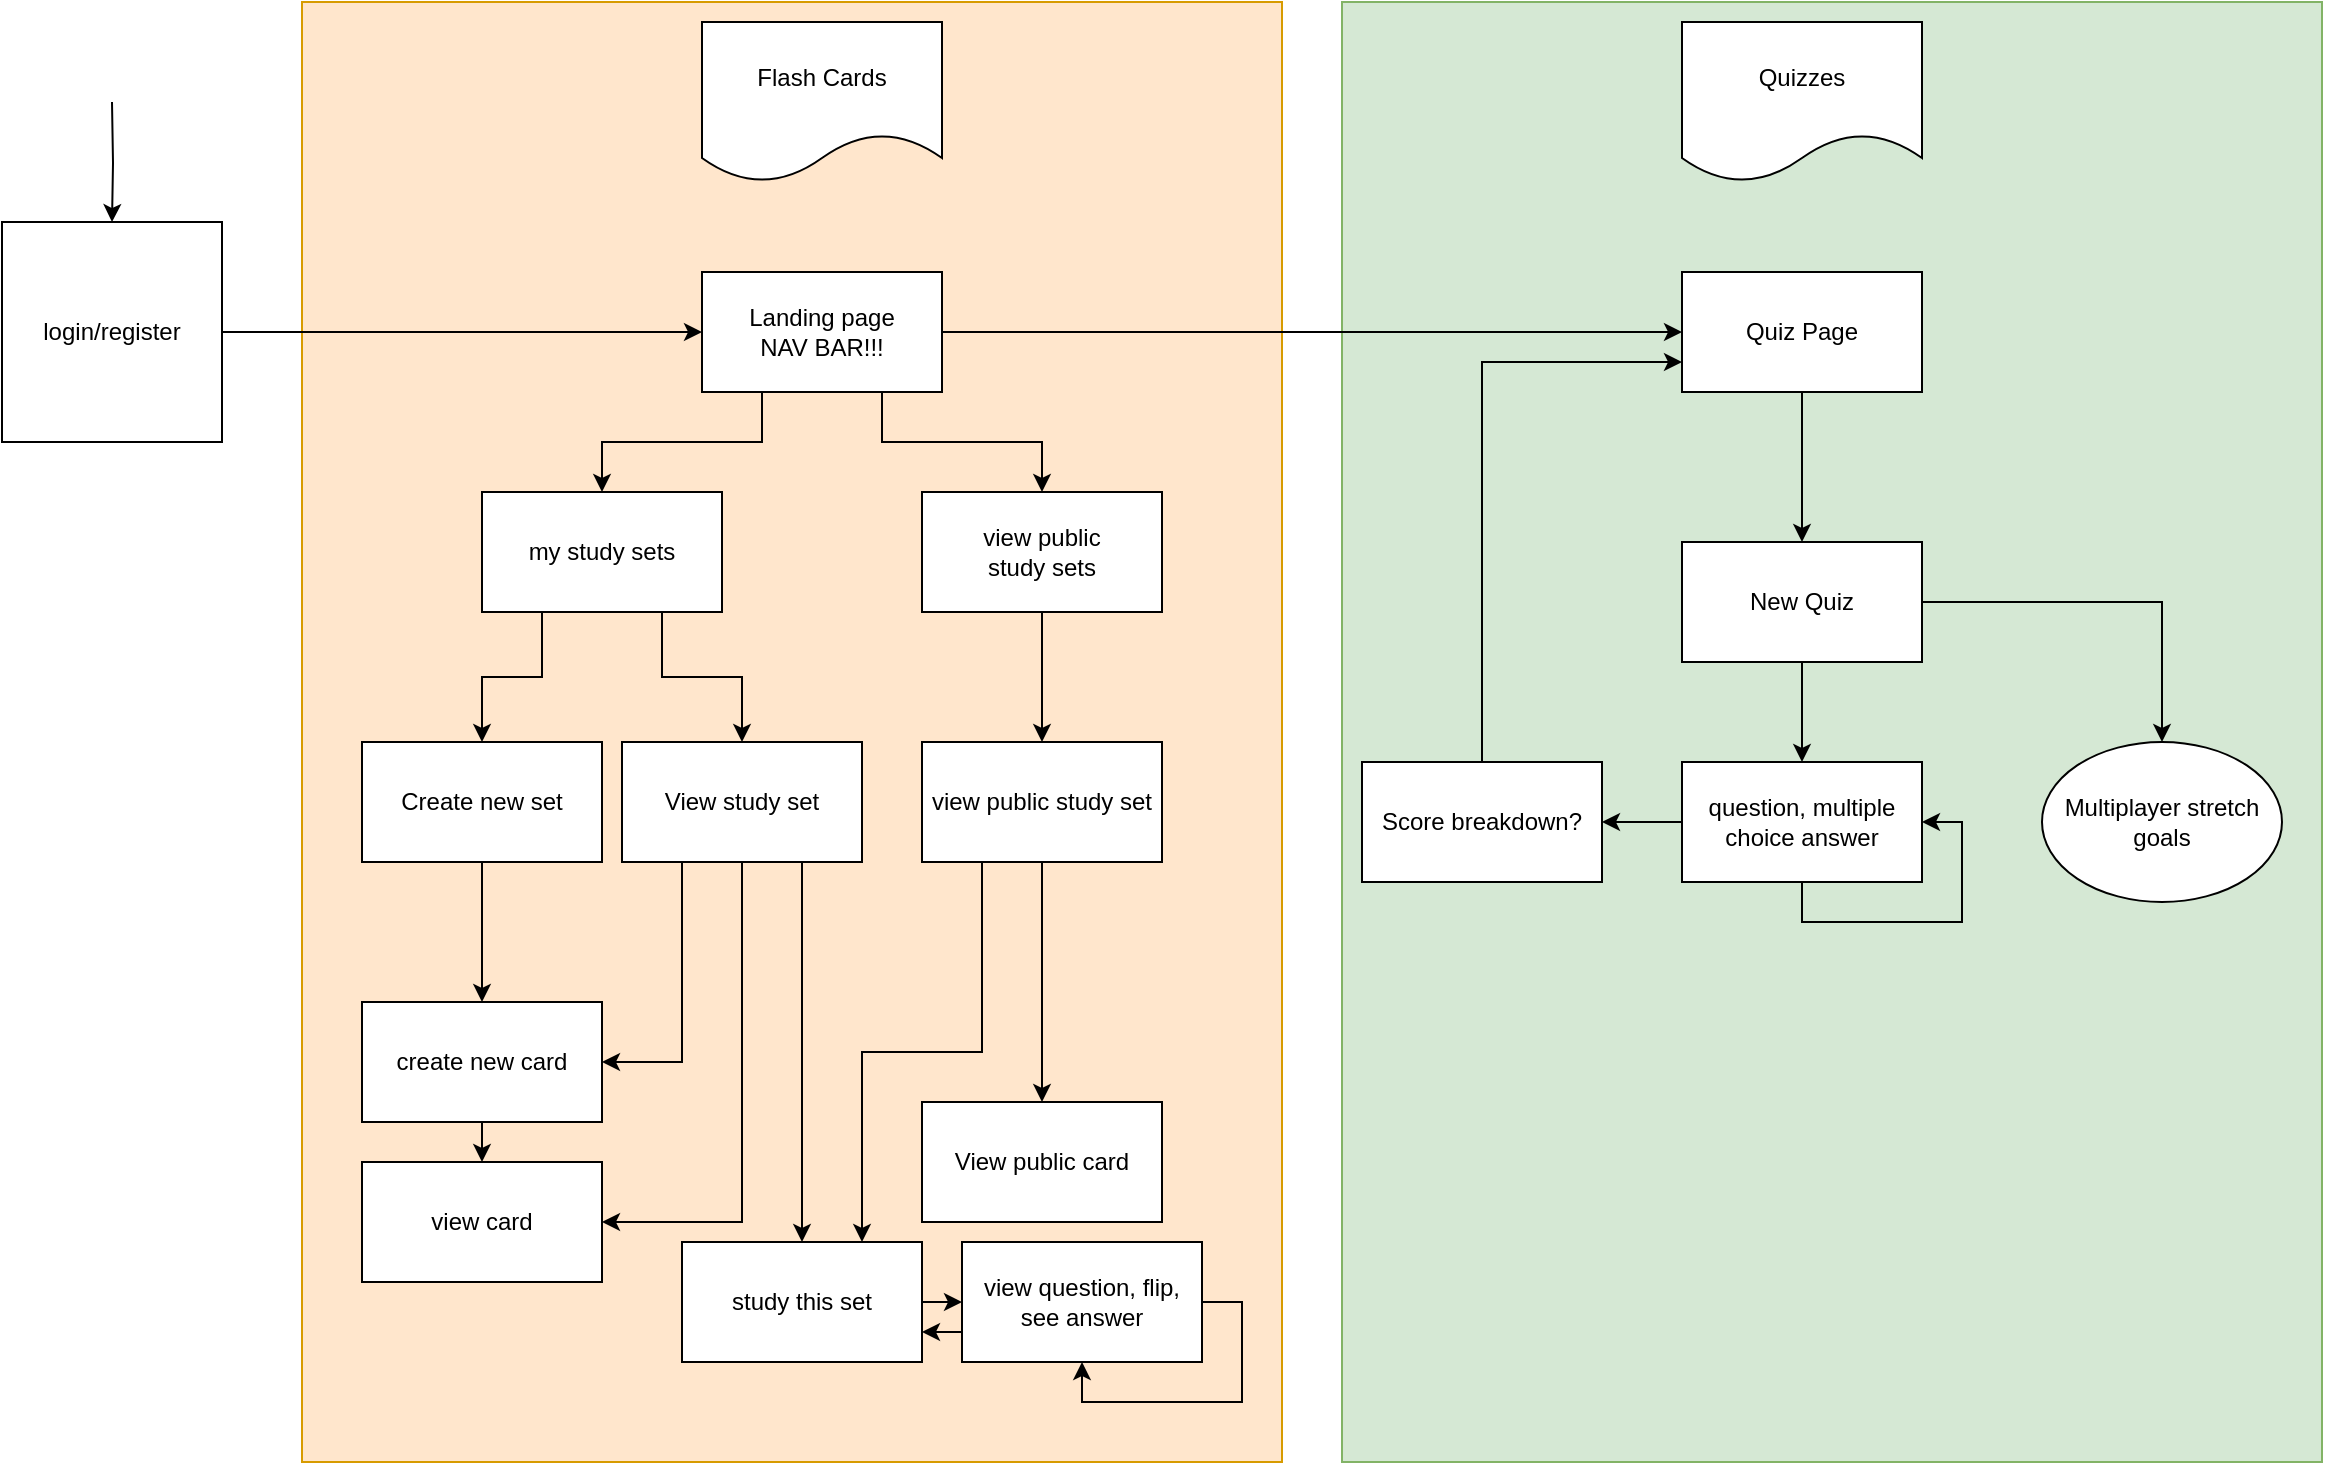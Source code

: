 <mxfile version="14.7.10" type="device"><diagram id="AHVMKV3UdqJPs_vSzWol" name="Page-1"><mxGraphModel dx="1422" dy="804" grid="1" gridSize="10" guides="1" tooltips="1" connect="1" arrows="1" fold="1" page="1" pageScale="1" pageWidth="1100" pageHeight="850" math="0" shadow="0"><root><mxCell id="0"/><mxCell id="1" parent="0"/><mxCell id="mq3_3G2kUZfwANFpXtip-54" value="" style="rounded=0;whiteSpace=wrap;html=1;fillColor=#d5e8d4;strokeColor=#82b366;" vertex="1" parent="1"><mxGeometry x="690" y="40" width="490" height="730" as="geometry"/></mxCell><mxCell id="mq3_3G2kUZfwANFpXtip-53" value="" style="rounded=0;whiteSpace=wrap;html=1;fillColor=#ffe6cc;strokeColor=#d79b00;" vertex="1" parent="1"><mxGeometry x="170" y="40" width="490" height="730" as="geometry"/></mxCell><mxCell id="mq3_3G2kUZfwANFpXtip-18" style="edgeStyle=orthogonalEdgeStyle;rounded=0;orthogonalLoop=1;jettySize=auto;html=1;exitX=1;exitY=0.5;exitDx=0;exitDy=0;entryX=0;entryY=0.5;entryDx=0;entryDy=0;" edge="1" parent="1" source="mq3_3G2kUZfwANFpXtip-1" target="mq3_3G2kUZfwANFpXtip-17"><mxGeometry relative="1" as="geometry"/></mxCell><mxCell id="mq3_3G2kUZfwANFpXtip-1" value="login/register" style="whiteSpace=wrap;html=1;aspect=fixed;" vertex="1" parent="1"><mxGeometry x="20" y="150" width="110" height="110" as="geometry"/></mxCell><mxCell id="mq3_3G2kUZfwANFpXtip-12" style="edgeStyle=orthogonalEdgeStyle;rounded=0;orthogonalLoop=1;jettySize=auto;html=1;exitX=0.25;exitY=1;exitDx=0;exitDy=0;entryX=0.5;entryY=0;entryDx=0;entryDy=0;" edge="1" parent="1" source="mq3_3G2kUZfwANFpXtip-3" target="mq3_3G2kUZfwANFpXtip-5"><mxGeometry relative="1" as="geometry"/></mxCell><mxCell id="mq3_3G2kUZfwANFpXtip-15" style="edgeStyle=orthogonalEdgeStyle;rounded=0;orthogonalLoop=1;jettySize=auto;html=1;exitX=0.75;exitY=1;exitDx=0;exitDy=0;entryX=0.5;entryY=0;entryDx=0;entryDy=0;" edge="1" parent="1" source="mq3_3G2kUZfwANFpXtip-3" target="mq3_3G2kUZfwANFpXtip-14"><mxGeometry relative="1" as="geometry"/></mxCell><mxCell id="mq3_3G2kUZfwANFpXtip-3" value="my study sets" style="rounded=0;whiteSpace=wrap;html=1;" vertex="1" parent="1"><mxGeometry x="260" y="285" width="120" height="60" as="geometry"/></mxCell><mxCell id="mq3_3G2kUZfwANFpXtip-13" style="edgeStyle=orthogonalEdgeStyle;rounded=0;orthogonalLoop=1;jettySize=auto;html=1;exitX=0.5;exitY=1;exitDx=0;exitDy=0;entryX=0.5;entryY=0;entryDx=0;entryDy=0;" edge="1" parent="1" source="mq3_3G2kUZfwANFpXtip-5" target="mq3_3G2kUZfwANFpXtip-9"><mxGeometry relative="1" as="geometry"/></mxCell><mxCell id="mq3_3G2kUZfwANFpXtip-5" value="Create new set" style="rounded=0;whiteSpace=wrap;html=1;" vertex="1" parent="1"><mxGeometry x="200" y="410" width="120" height="60" as="geometry"/></mxCell><mxCell id="mq3_3G2kUZfwANFpXtip-24" style="edgeStyle=orthogonalEdgeStyle;rounded=0;orthogonalLoop=1;jettySize=auto;html=1;exitX=0.5;exitY=1;exitDx=0;exitDy=0;entryX=0.5;entryY=0;entryDx=0;entryDy=0;" edge="1" parent="1" source="mq3_3G2kUZfwANFpXtip-9" target="mq3_3G2kUZfwANFpXtip-22"><mxGeometry relative="1" as="geometry"/></mxCell><mxCell id="mq3_3G2kUZfwANFpXtip-9" value="create new card" style="rounded=0;whiteSpace=wrap;html=1;" vertex="1" parent="1"><mxGeometry x="200" y="540" width="120" height="60" as="geometry"/></mxCell><mxCell id="mq3_3G2kUZfwANFpXtip-16" style="edgeStyle=orthogonalEdgeStyle;rounded=0;orthogonalLoop=1;jettySize=auto;html=1;exitX=0.25;exitY=1;exitDx=0;exitDy=0;entryX=1;entryY=0.5;entryDx=0;entryDy=0;" edge="1" parent="1" source="mq3_3G2kUZfwANFpXtip-14" target="mq3_3G2kUZfwANFpXtip-9"><mxGeometry relative="1" as="geometry"/></mxCell><mxCell id="mq3_3G2kUZfwANFpXtip-23" style="edgeStyle=orthogonalEdgeStyle;rounded=0;orthogonalLoop=1;jettySize=auto;html=1;exitX=0.5;exitY=1;exitDx=0;exitDy=0;entryX=1;entryY=0.5;entryDx=0;entryDy=0;" edge="1" parent="1" source="mq3_3G2kUZfwANFpXtip-14" target="mq3_3G2kUZfwANFpXtip-22"><mxGeometry relative="1" as="geometry"/></mxCell><mxCell id="mq3_3G2kUZfwANFpXtip-45" style="edgeStyle=orthogonalEdgeStyle;rounded=0;orthogonalLoop=1;jettySize=auto;html=1;exitX=0.75;exitY=1;exitDx=0;exitDy=0;entryX=0.5;entryY=0;entryDx=0;entryDy=0;" edge="1" parent="1" source="mq3_3G2kUZfwANFpXtip-14" target="mq3_3G2kUZfwANFpXtip-44"><mxGeometry relative="1" as="geometry"/></mxCell><mxCell id="mq3_3G2kUZfwANFpXtip-14" value="View study set" style="rounded=0;whiteSpace=wrap;html=1;" vertex="1" parent="1"><mxGeometry x="330" y="410" width="120" height="60" as="geometry"/></mxCell><mxCell id="mq3_3G2kUZfwANFpXtip-25" style="edgeStyle=orthogonalEdgeStyle;rounded=0;orthogonalLoop=1;jettySize=auto;html=1;exitX=0.25;exitY=1;exitDx=0;exitDy=0;entryX=0.5;entryY=0;entryDx=0;entryDy=0;" edge="1" parent="1" source="mq3_3G2kUZfwANFpXtip-17" target="mq3_3G2kUZfwANFpXtip-3"><mxGeometry relative="1" as="geometry"/></mxCell><mxCell id="mq3_3G2kUZfwANFpXtip-27" style="edgeStyle=orthogonalEdgeStyle;rounded=0;orthogonalLoop=1;jettySize=auto;html=1;exitX=0.75;exitY=1;exitDx=0;exitDy=0;entryX=0.5;entryY=0;entryDx=0;entryDy=0;" edge="1" parent="1" source="mq3_3G2kUZfwANFpXtip-17" target="mq3_3G2kUZfwANFpXtip-26"><mxGeometry relative="1" as="geometry"/></mxCell><mxCell id="mq3_3G2kUZfwANFpXtip-33" style="edgeStyle=orthogonalEdgeStyle;rounded=0;orthogonalLoop=1;jettySize=auto;html=1;exitX=1;exitY=0.5;exitDx=0;exitDy=0;entryX=0;entryY=0.5;entryDx=0;entryDy=0;" edge="1" parent="1" source="mq3_3G2kUZfwANFpXtip-17" target="mq3_3G2kUZfwANFpXtip-32"><mxGeometry relative="1" as="geometry"/></mxCell><mxCell id="mq3_3G2kUZfwANFpXtip-17" value="Landing page&lt;br&gt;NAV BAR!!!" style="rounded=0;whiteSpace=wrap;html=1;" vertex="1" parent="1"><mxGeometry x="370" y="175" width="120" height="60" as="geometry"/></mxCell><mxCell id="mq3_3G2kUZfwANFpXtip-22" value="view card" style="rounded=0;whiteSpace=wrap;html=1;" vertex="1" parent="1"><mxGeometry x="200" y="620" width="120" height="60" as="geometry"/></mxCell><mxCell id="mq3_3G2kUZfwANFpXtip-29" style="edgeStyle=orthogonalEdgeStyle;rounded=0;orthogonalLoop=1;jettySize=auto;html=1;exitX=0.5;exitY=1;exitDx=0;exitDy=0;entryX=0.5;entryY=0;entryDx=0;entryDy=0;" edge="1" parent="1" source="mq3_3G2kUZfwANFpXtip-26" target="mq3_3G2kUZfwANFpXtip-28"><mxGeometry relative="1" as="geometry"/></mxCell><mxCell id="mq3_3G2kUZfwANFpXtip-26" value="view public&lt;br&gt;study sets" style="rounded=0;whiteSpace=wrap;html=1;" vertex="1" parent="1"><mxGeometry x="480" y="285" width="120" height="60" as="geometry"/></mxCell><mxCell id="mq3_3G2kUZfwANFpXtip-31" style="edgeStyle=orthogonalEdgeStyle;rounded=0;orthogonalLoop=1;jettySize=auto;html=1;exitX=0.5;exitY=1;exitDx=0;exitDy=0;entryX=0.5;entryY=0;entryDx=0;entryDy=0;" edge="1" parent="1" source="mq3_3G2kUZfwANFpXtip-28" target="mq3_3G2kUZfwANFpXtip-30"><mxGeometry relative="1" as="geometry"/></mxCell><mxCell id="mq3_3G2kUZfwANFpXtip-46" style="edgeStyle=orthogonalEdgeStyle;rounded=0;orthogonalLoop=1;jettySize=auto;html=1;exitX=0.25;exitY=1;exitDx=0;exitDy=0;entryX=0.75;entryY=0;entryDx=0;entryDy=0;" edge="1" parent="1" source="mq3_3G2kUZfwANFpXtip-28" target="mq3_3G2kUZfwANFpXtip-44"><mxGeometry relative="1" as="geometry"/></mxCell><mxCell id="mq3_3G2kUZfwANFpXtip-28" value="view public study set" style="rounded=0;whiteSpace=wrap;html=1;" vertex="1" parent="1"><mxGeometry x="480" y="410" width="120" height="60" as="geometry"/></mxCell><mxCell id="mq3_3G2kUZfwANFpXtip-30" value="View public card" style="rounded=0;whiteSpace=wrap;html=1;" vertex="1" parent="1"><mxGeometry x="480" y="590" width="120" height="60" as="geometry"/></mxCell><mxCell id="mq3_3G2kUZfwANFpXtip-35" style="edgeStyle=orthogonalEdgeStyle;rounded=0;orthogonalLoop=1;jettySize=auto;html=1;exitX=0.5;exitY=1;exitDx=0;exitDy=0;" edge="1" parent="1" source="mq3_3G2kUZfwANFpXtip-32" target="mq3_3G2kUZfwANFpXtip-34"><mxGeometry relative="1" as="geometry"/></mxCell><mxCell id="mq3_3G2kUZfwANFpXtip-32" value="Quiz Page" style="rounded=0;whiteSpace=wrap;html=1;" vertex="1" parent="1"><mxGeometry x="860" y="175" width="120" height="60" as="geometry"/></mxCell><mxCell id="mq3_3G2kUZfwANFpXtip-37" style="edgeStyle=orthogonalEdgeStyle;rounded=0;orthogonalLoop=1;jettySize=auto;html=1;exitX=1;exitY=0.5;exitDx=0;exitDy=0;entryX=0.5;entryY=0;entryDx=0;entryDy=0;" edge="1" parent="1" source="mq3_3G2kUZfwANFpXtip-34" target="mq3_3G2kUZfwANFpXtip-36"><mxGeometry relative="1" as="geometry"/></mxCell><mxCell id="mq3_3G2kUZfwANFpXtip-39" style="edgeStyle=orthogonalEdgeStyle;rounded=0;orthogonalLoop=1;jettySize=auto;html=1;exitX=0.5;exitY=1;exitDx=0;exitDy=0;entryX=0.5;entryY=0;entryDx=0;entryDy=0;" edge="1" parent="1" source="mq3_3G2kUZfwANFpXtip-34" target="mq3_3G2kUZfwANFpXtip-38"><mxGeometry relative="1" as="geometry"/></mxCell><mxCell id="mq3_3G2kUZfwANFpXtip-34" value="New Quiz" style="rounded=0;whiteSpace=wrap;html=1;" vertex="1" parent="1"><mxGeometry x="860" y="310" width="120" height="60" as="geometry"/></mxCell><mxCell id="mq3_3G2kUZfwANFpXtip-36" value="Multiplayer stretch goals" style="ellipse;whiteSpace=wrap;html=1;" vertex="1" parent="1"><mxGeometry x="1040" y="410" width="120" height="80" as="geometry"/></mxCell><mxCell id="mq3_3G2kUZfwANFpXtip-42" style="edgeStyle=orthogonalEdgeStyle;rounded=0;orthogonalLoop=1;jettySize=auto;html=1;exitX=0;exitY=0.5;exitDx=0;exitDy=0;entryX=1;entryY=0.5;entryDx=0;entryDy=0;" edge="1" parent="1" source="mq3_3G2kUZfwANFpXtip-38" target="mq3_3G2kUZfwANFpXtip-41"><mxGeometry relative="1" as="geometry"/></mxCell><mxCell id="mq3_3G2kUZfwANFpXtip-38" value="question, multiple choice answer" style="rounded=0;whiteSpace=wrap;html=1;" vertex="1" parent="1"><mxGeometry x="860" y="420" width="120" height="60" as="geometry"/></mxCell><mxCell id="mq3_3G2kUZfwANFpXtip-40" style="edgeStyle=orthogonalEdgeStyle;rounded=0;orthogonalLoop=1;jettySize=auto;html=1;exitX=0.5;exitY=1;exitDx=0;exitDy=0;entryX=1;entryY=0.5;entryDx=0;entryDy=0;" edge="1" parent="1" source="mq3_3G2kUZfwANFpXtip-38" target="mq3_3G2kUZfwANFpXtip-38"><mxGeometry relative="1" as="geometry"/></mxCell><mxCell id="mq3_3G2kUZfwANFpXtip-43" style="edgeStyle=orthogonalEdgeStyle;rounded=0;orthogonalLoop=1;jettySize=auto;html=1;exitX=0.5;exitY=0;exitDx=0;exitDy=0;entryX=0;entryY=0.75;entryDx=0;entryDy=0;" edge="1" parent="1" source="mq3_3G2kUZfwANFpXtip-41" target="mq3_3G2kUZfwANFpXtip-32"><mxGeometry relative="1" as="geometry"/></mxCell><mxCell id="mq3_3G2kUZfwANFpXtip-41" value="Score breakdown?" style="rounded=0;whiteSpace=wrap;html=1;" vertex="1" parent="1"><mxGeometry x="700" y="420" width="120" height="60" as="geometry"/></mxCell><mxCell id="mq3_3G2kUZfwANFpXtip-48" style="edgeStyle=orthogonalEdgeStyle;rounded=0;orthogonalLoop=1;jettySize=auto;html=1;exitX=1;exitY=0.5;exitDx=0;exitDy=0;entryX=0;entryY=0.5;entryDx=0;entryDy=0;" edge="1" parent="1" source="mq3_3G2kUZfwANFpXtip-44" target="mq3_3G2kUZfwANFpXtip-47"><mxGeometry relative="1" as="geometry"/></mxCell><mxCell id="mq3_3G2kUZfwANFpXtip-44" value="study this set" style="rounded=0;whiteSpace=wrap;html=1;" vertex="1" parent="1"><mxGeometry x="360" y="660" width="120" height="60" as="geometry"/></mxCell><mxCell id="mq3_3G2kUZfwANFpXtip-50" style="edgeStyle=orthogonalEdgeStyle;rounded=0;orthogonalLoop=1;jettySize=auto;html=1;exitX=0;exitY=0.75;exitDx=0;exitDy=0;entryX=1;entryY=0.75;entryDx=0;entryDy=0;" edge="1" parent="1" source="mq3_3G2kUZfwANFpXtip-47" target="mq3_3G2kUZfwANFpXtip-44"><mxGeometry relative="1" as="geometry"/></mxCell><mxCell id="mq3_3G2kUZfwANFpXtip-47" value="view question, flip, see answer" style="rounded=0;whiteSpace=wrap;html=1;" vertex="1" parent="1"><mxGeometry x="500" y="660" width="120" height="60" as="geometry"/></mxCell><mxCell id="mq3_3G2kUZfwANFpXtip-49" style="edgeStyle=orthogonalEdgeStyle;rounded=0;orthogonalLoop=1;jettySize=auto;html=1;exitX=1;exitY=0.5;exitDx=0;exitDy=0;entryX=0.5;entryY=1;entryDx=0;entryDy=0;" edge="1" parent="1" source="mq3_3G2kUZfwANFpXtip-47" target="mq3_3G2kUZfwANFpXtip-47"><mxGeometry relative="1" as="geometry"/></mxCell><mxCell id="mq3_3G2kUZfwANFpXtip-52" style="edgeStyle=orthogonalEdgeStyle;rounded=0;orthogonalLoop=1;jettySize=auto;html=1;" edge="1" parent="1" target="mq3_3G2kUZfwANFpXtip-1"><mxGeometry relative="1" as="geometry"><mxPoint x="75" y="90" as="sourcePoint"/></mxGeometry></mxCell><mxCell id="mq3_3G2kUZfwANFpXtip-55" value="Flash Cards" style="shape=document;whiteSpace=wrap;html=1;boundedLbl=1;" vertex="1" parent="1"><mxGeometry x="370" y="50" width="120" height="80" as="geometry"/></mxCell><mxCell id="mq3_3G2kUZfwANFpXtip-56" value="Quizzes" style="shape=document;whiteSpace=wrap;html=1;boundedLbl=1;" vertex="1" parent="1"><mxGeometry x="860" y="50" width="120" height="80" as="geometry"/></mxCell></root></mxGraphModel></diagram></mxfile>